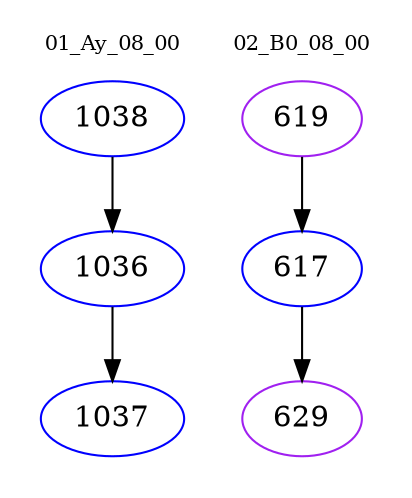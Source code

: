 digraph{
subgraph cluster_0 {
color = white
label = "01_Ay_08_00";
fontsize=10;
T0_1038 [label="1038", color="blue"]
T0_1038 -> T0_1036 [color="black"]
T0_1036 [label="1036", color="blue"]
T0_1036 -> T0_1037 [color="black"]
T0_1037 [label="1037", color="blue"]
}
subgraph cluster_1 {
color = white
label = "02_B0_08_00";
fontsize=10;
T1_619 [label="619", color="purple"]
T1_619 -> T1_617 [color="black"]
T1_617 [label="617", color="blue"]
T1_617 -> T1_629 [color="black"]
T1_629 [label="629", color="purple"]
}
}
